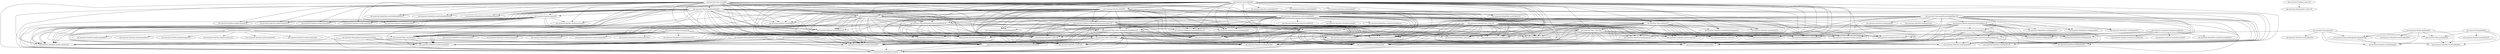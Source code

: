 digraph cmd_method {
	"net.mooctest.Date.getYear()Lnet/mooctest/Year;" -> "net.mooctest.DateTest.testIncrement3()V";
	"net.mooctest.Date.getYear()Lnet/mooctest/Year;" -> "net.mooctest.DateTest.testIncrement1()V";
	"net.mooctest.Date.getYear()Lnet/mooctest/Year;" -> "net.mooctest.Nextday.nextDay(Lnet/mooctest/Date;)Lnet/mooctest/Date;";
	"net.mooctest.Date.getYear()Lnet/mooctest/Year;" -> "net.mooctest.DateTest.testIncrement2()V";
	"net.mooctest.Date.getYear()Lnet/mooctest/Year;" -> "net.mooctest.NextdayTest.test()V";
	"net.mooctest.Nextday.nextDay(Lnet/mooctest/Date;)Lnet/mooctest/Date;" -> "net.mooctest.NextdayTest.test()V";
	"net.mooctest.Date.equals(Ljava/lang/Object;)Z" -> "net.mooctest.DateTest.testEquals2()V";
	"net.mooctest.Date.equals(Ljava/lang/Object;)Z" -> "net.mooctest.DateTest.testEquals4()V";
	"net.mooctest.Date.equals(Ljava/lang/Object;)Z" -> "net.mooctest.DateTest.testEquals3()V";
	"net.mooctest.Date.equals(Ljava/lang/Object;)Z" -> "net.mooctest.DateTest.testEquals5()V";
	"net.mooctest.Date.equals(Ljava/lang/Object;)Z" -> "net.mooctest.DateTest.testEquals6()V";
	"net.mooctest.Date.equals(Ljava/lang/Object;)Z" -> "net.mooctest.DateTest.testEquals1()V";
	"net.mooctest.Date.getDay()Lnet/mooctest/Day;" -> "net.mooctest.DateTest.testIncrement3()V";
	"net.mooctest.Date.getDay()Lnet/mooctest/Day;" -> "net.mooctest.DateTest.testIncrement1()V";
	"net.mooctest.Date.getDay()Lnet/mooctest/Day;" -> "net.mooctest.Nextday.nextDay(Lnet/mooctest/Date;)Lnet/mooctest/Date;";
	"net.mooctest.Date.getDay()Lnet/mooctest/Day;" -> "net.mooctest.DateTest.testIncrement2()V";
	"net.mooctest.Date.getDay()Lnet/mooctest/Day;" -> "net.mooctest.NextdayTest.test()V";
	"net.mooctest.Date.toString()Ljava/lang/String;" -> "net.mooctest.DateTest.testToString()V";
	"net.mooctest.CalendarUnit.<init>()V" -> "net.mooctest.Month.<init>(ILnet/mooctest/Year;)V";
	"net.mooctest.CalendarUnit.<init>()V" -> "net.mooctest.Year.<init>(I)V";
	"net.mooctest.CalendarUnit.<init>()V" -> "net.mooctest.Day.<init>(ILnet/mooctest/Month;)V";
	"net.mooctest.CalendarUnit.<init>()V" -> "net.mooctest.DateTest.testIncrement3()V";
	"net.mooctest.CalendarUnit.<init>()V" -> "net.mooctest.Nextday.nextDay(Lnet/mooctest/Date;)Lnet/mooctest/Date;";
	"net.mooctest.CalendarUnit.<init>()V" -> "net.mooctest.DateTest.testIncrement2()V";
	"net.mooctest.CalendarUnit.<init>()V" -> "net.mooctest.YearTest.<init>()V";
	"net.mooctest.CalendarUnit.<init>()V" -> "net.mooctest.DateTest.<init>()V";
	"net.mooctest.CalendarUnit.<init>()V" -> "net.mooctest.MonthTest.<init>()V";
	"net.mooctest.CalendarUnit.<init>()V" -> "net.mooctest.DateTest.testEquals4()V";
	"net.mooctest.CalendarUnit.<init>()V" -> "net.mooctest.DateTest.testEquals3()V";
	"net.mooctest.CalendarUnit.<init>()V" -> "net.mooctest.DateTest.testEquals5()V";
	"net.mooctest.CalendarUnit.<init>()V" -> "net.mooctest.DateTest.testEquals6()V";
	"net.mooctest.CalendarUnit.<init>()V" -> "net.mooctest.DayTest.<init>()V";
	"net.mooctest.CalendarUnit.<init>()V" -> "net.mooctest.DayTest.testSetDay1()V";
	"net.mooctest.CalendarUnit.<init>()V" -> "net.mooctest.CalendarUnitTest.test0()V";
	"net.mooctest.CalendarUnit.<init>()V" -> "net.mooctest.DayTest.testEquals4()V";
	"net.mooctest.CalendarUnit.<init>()V" -> "net.mooctest.YearTest.testEquals1()V";
	"net.mooctest.CalendarUnit.<init>()V" -> "net.mooctest.YearTest.testEquals2()V";
	"net.mooctest.CalendarUnit.<init>()V" -> "net.mooctest.DayTest.testEquals5()V";
	"net.mooctest.CalendarUnit.<init>()V" -> "net.mooctest.DayTest.testEquals3()V";
	"net.mooctest.CalendarUnit.<init>()V" -> "net.mooctest.MonthTest.testEquals3()V";
	"net.mooctest.CalendarUnit.<init>()V" -> "net.mooctest.DayTest.testSetDay2()V";
	"net.mooctest.CalendarUnit.<init>()V" -> "net.mooctest.MonthTest.testEquals4()V";
	"net.mooctest.CalendarUnit.<init>()V" -> "net.mooctest.Date.<init>(III)V";
	"net.mooctest.CalendarUnit.<init>()V" -> "net.mooctest.MonthTest.testEquals1()V";
	"net.mooctest.CalendarUnit.<init>()V" -> "net.mooctest.NextdayTest.test()V";
	"net.mooctest.CalendarUnit.<init>()V" -> "net.mooctest.CalendarUnitTest.test1()V";
	"net.mooctest.CalendarUnit.<init>()V" -> "net.mooctest.CalendarUnitTest.test2()V";
	"net.mooctest.Month.<init>(ILnet/mooctest/Year;)V" -> "net.mooctest.MonthTest.<init>()V";
	"net.mooctest.Month.<init>(ILnet/mooctest/Year;)V" -> "net.mooctest.DayTest.<init>()V";
	"net.mooctest.Month.<init>(ILnet/mooctest/Year;)V" -> "net.mooctest.DayTest.testSetDay1()V";
	"net.mooctest.Month.<init>(ILnet/mooctest/Year;)V" -> "net.mooctest.DayTest.testEquals4()V";
	"net.mooctest.Month.<init>(ILnet/mooctest/Year;)V" -> "net.mooctest.MonthTest.testEquals3()V";
	"net.mooctest.Month.<init>(ILnet/mooctest/Year;)V" -> "net.mooctest.DayTest.testSetDay2()V";
	"net.mooctest.Month.<init>(ILnet/mooctest/Year;)V" -> "net.mooctest.MonthTest.testEquals4()V";
	"net.mooctest.Month.<init>(ILnet/mooctest/Year;)V" -> "net.mooctest.Date.<init>(III)V";
	"net.mooctest.Month.<init>(ILnet/mooctest/Year;)V" -> "net.mooctest.MonthTest.testEquals1()V";
	"net.mooctest.Month.<init>(ILnet/mooctest/Year;)V" -> "net.mooctest.DateTest.testIncrement3()V";
	"net.mooctest.Month.<init>(ILnet/mooctest/Year;)V" -> "net.mooctest.Nextday.nextDay(Lnet/mooctest/Date;)Lnet/mooctest/Date;";
	"net.mooctest.Month.<init>(ILnet/mooctest/Year;)V" -> "net.mooctest.DateTest.testIncrement2()V";
	"net.mooctest.Month.<init>(ILnet/mooctest/Year;)V" -> "net.mooctest.DateTest.<init>()V";
	"net.mooctest.Month.<init>(ILnet/mooctest/Year;)V" -> "net.mooctest.DateTest.testEquals4()V";
	"net.mooctest.Month.<init>(ILnet/mooctest/Year;)V" -> "net.mooctest.DateTest.testEquals3()V";
	"net.mooctest.Month.<init>(ILnet/mooctest/Year;)V" -> "net.mooctest.DateTest.testEquals5()V";
	"net.mooctest.Month.<init>(ILnet/mooctest/Year;)V" -> "net.mooctest.DateTest.testEquals6()V";
	"net.mooctest.Month.<init>(ILnet/mooctest/Year;)V" -> "net.mooctest.NextdayTest.test()V";
	"net.mooctest.Year.<init>(I)V" -> "net.mooctest.YearTest.<init>()V";
	"net.mooctest.Year.<init>(I)V" -> "net.mooctest.MonthTest.<init>()V";
	"net.mooctest.Year.<init>(I)V" -> "net.mooctest.DayTest.<init>()V";
	"net.mooctest.Year.<init>(I)V" -> "net.mooctest.YearTest.testEquals1()V";
	"net.mooctest.Year.<init>(I)V" -> "net.mooctest.CalendarUnitTest.test1()V";
	"net.mooctest.Year.<init>(I)V" -> "net.mooctest.CalendarUnitTest.test2()V";
	"net.mooctest.Year.<init>(I)V" -> "net.mooctest.Date.<init>(III)V";
	"net.mooctest.Year.<init>(I)V" -> "net.mooctest.YearTest.testEquals2()V";
	"net.mooctest.Year.<init>(I)V" -> "net.mooctest.CalendarUnitTest.test0()V";
	"net.mooctest.Year.<init>(I)V" -> "net.mooctest.DateTest.testIncrement3()V";
	"net.mooctest.Year.<init>(I)V" -> "net.mooctest.Nextday.nextDay(Lnet/mooctest/Date;)Lnet/mooctest/Date;";
	"net.mooctest.Year.<init>(I)V" -> "net.mooctest.DateTest.testIncrement2()V";
	"net.mooctest.Year.<init>(I)V" -> "net.mooctest.DateTest.<init>()V";
	"net.mooctest.Year.<init>(I)V" -> "net.mooctest.DateTest.testEquals4()V";
	"net.mooctest.Year.<init>(I)V" -> "net.mooctest.DateTest.testEquals3()V";
	"net.mooctest.Year.<init>(I)V" -> "net.mooctest.DateTest.testEquals5()V";
	"net.mooctest.Year.<init>(I)V" -> "net.mooctest.DateTest.testEquals6()V";
	"net.mooctest.Year.<init>(I)V" -> "net.mooctest.NextdayTest.test()V";
	"net.mooctest.Day.<init>(ILnet/mooctest/Month;)V" -> "net.mooctest.DayTest.<init>()V";
	"net.mooctest.Day.<init>(ILnet/mooctest/Month;)V" -> "net.mooctest.DayTest.testEquals4()V";
	"net.mooctest.Day.<init>(ILnet/mooctest/Month;)V" -> "net.mooctest.DayTest.testEquals5()V";
	"net.mooctest.Day.<init>(ILnet/mooctest/Month;)V" -> "net.mooctest.DayTest.testEquals3()V";
	"net.mooctest.Day.<init>(ILnet/mooctest/Month;)V" -> "net.mooctest.Date.<init>(III)V";
	"net.mooctest.Day.<init>(ILnet/mooctest/Month;)V" -> "net.mooctest.DateTest.testIncrement3()V";
	"net.mooctest.Day.<init>(ILnet/mooctest/Month;)V" -> "net.mooctest.Nextday.nextDay(Lnet/mooctest/Date;)Lnet/mooctest/Date;";
	"net.mooctest.Day.<init>(ILnet/mooctest/Month;)V" -> "net.mooctest.DateTest.testIncrement2()V";
	"net.mooctest.Day.<init>(ILnet/mooctest/Month;)V" -> "net.mooctest.DateTest.<init>()V";
	"net.mooctest.Day.<init>(ILnet/mooctest/Month;)V" -> "net.mooctest.DateTest.testEquals4()V";
	"net.mooctest.Day.<init>(ILnet/mooctest/Month;)V" -> "net.mooctest.DateTest.testEquals3()V";
	"net.mooctest.Day.<init>(ILnet/mooctest/Month;)V" -> "net.mooctest.DateTest.testEquals5()V";
	"net.mooctest.Day.<init>(ILnet/mooctest/Month;)V" -> "net.mooctest.DateTest.testEquals6()V";
	"net.mooctest.Day.<init>(ILnet/mooctest/Month;)V" -> "net.mooctest.NextdayTest.test()V";
	"net.mooctest.Year.getYear()I" -> "net.mooctest.Date.toString()Ljava/lang/String;";
	"net.mooctest.Year.getYear()I" -> "net.mooctest.Date.printDate()V";
	"net.mooctest.Year.getYear()I" -> "net.mooctest.YearTest.testGetYear()V";
	"net.mooctest.Year.getYear()I" -> "net.mooctest.CalendarUnitTest.test0()V";
	"net.mooctest.Year.getYear()I" -> "net.mooctest.DateTest.testToString()V";
	"net.mooctest.Year.getYear()I" -> "net.mooctest.DateTest.testPrintDate()V";
	"net.mooctest.Date.printDate()V" -> "net.mooctest.DateTest.testPrintDate()V";
	"net.mooctest.Month.isValid()Z" -> "net.mooctest.Day.isValid()Z";
	"net.mooctest.Month.isValid()Z" -> "net.mooctest.Month.setMonth(ILnet/mooctest/Year;)V";
	"net.mooctest.Month.isValid()Z" -> "net.mooctest.MonthTest.testIsValid1()V";
	"net.mooctest.Month.isValid()Z" -> "net.mooctest.DateTest.testIncrement3()V";
	"net.mooctest.Month.isValid()Z" -> "net.mooctest.DateTest.testIncrement1()V";
	"net.mooctest.Month.isValid()Z" -> "net.mooctest.Nextday.nextDay(Lnet/mooctest/Date;)Lnet/mooctest/Date;";
	"net.mooctest.Month.isValid()Z" -> "net.mooctest.DateTest.testIncrement2()V";
	"net.mooctest.Month.isValid()Z" -> "net.mooctest.DateTest.<init>()V";
	"net.mooctest.Month.isValid()Z" -> "net.mooctest.MonthTest.<init>()V";
	"net.mooctest.Month.isValid()Z" -> "net.mooctest.DateTest.testEquals4()V";
	"net.mooctest.Month.isValid()Z" -> "net.mooctest.DateTest.testEquals3()V";
	"net.mooctest.Month.isValid()Z" -> "net.mooctest.DateTest.testEquals5()V";
	"net.mooctest.Month.isValid()Z" -> "net.mooctest.DateTest.testEquals6()V";
	"net.mooctest.Month.isValid()Z" -> "net.mooctest.DayTest.<init>()V";
	"net.mooctest.Month.isValid()Z" -> "net.mooctest.DayTest.testSetDay1()V";
	"net.mooctest.Month.isValid()Z" -> "net.mooctest.Month.<init>(ILnet/mooctest/Year;)V";
	"net.mooctest.Month.isValid()Z" -> "net.mooctest.Day.<init>(ILnet/mooctest/Month;)V";
	"net.mooctest.Month.isValid()Z" -> "net.mooctest.DayTest.testSetDay3()V";
	"net.mooctest.Month.isValid()Z" -> "net.mooctest.DayTest.testEquals4()V";
	"net.mooctest.Month.isValid()Z" -> "net.mooctest.DayTest.testEquals5()V";
	"net.mooctest.Month.isValid()Z" -> "net.mooctest.DayTest.testEquals3()V";
	"net.mooctest.Month.isValid()Z" -> "net.mooctest.MonthTest.testEquals3()V";
	"net.mooctest.Month.isValid()Z" -> "net.mooctest.DayTest.testSetDay2()V";
	"net.mooctest.Month.isValid()Z" -> "net.mooctest.MonthTest.testEquals4()V";
	"net.mooctest.Month.isValid()Z" -> "net.mooctest.Date.<init>(III)V";
	"net.mooctest.Month.isValid()Z" -> "net.mooctest.MonthTest.testEquals1()V";
	"net.mooctest.Month.isValid()Z" -> "net.mooctest.DayTest.testIsValid()V";
	"net.mooctest.Month.isValid()Z" -> "net.mooctest.Day.setDay(ILnet/mooctest/Month;)V";
	"net.mooctest.Month.isValid()Z" -> "net.mooctest.Date.increment()V";
	"net.mooctest.Month.isValid()Z" -> "net.mooctest.NextdayTest.test()V";
	"net.mooctest.Month.isValid()Z" -> "net.mooctest.MonthTest.testSetMonth3()V";
	"net.mooctest.Month.isValid()Z" -> "net.mooctest.MonthTest.testSetMonth1()V";
	"net.mooctest.Month.isValid()Z" -> "net.mooctest.MonthTest.testSetMonth2()V";
	"net.mooctest.Day.isValid()Z" -> "net.mooctest.DayTest.testIsValid()V";
	"net.mooctest.Day.isValid()Z" -> "net.mooctest.Day.setDay(ILnet/mooctest/Month;)V";
	"net.mooctest.Day.isValid()Z" -> "net.mooctest.DateTest.testIncrement3()V";
	"net.mooctest.Day.isValid()Z" -> "net.mooctest.DateTest.testIncrement1()V";
	"net.mooctest.Day.isValid()Z" -> "net.mooctest.Nextday.nextDay(Lnet/mooctest/Date;)Lnet/mooctest/Date;";
	"net.mooctest.Day.isValid()Z" -> "net.mooctest.DateTest.testIncrement2()V";
	"net.mooctest.Day.isValid()Z" -> "net.mooctest.DateTest.<init>()V";
	"net.mooctest.Day.isValid()Z" -> "net.mooctest.DateTest.testEquals4()V";
	"net.mooctest.Day.isValid()Z" -> "net.mooctest.DateTest.testEquals3()V";
	"net.mooctest.Day.isValid()Z" -> "net.mooctest.DateTest.testEquals5()V";
	"net.mooctest.Day.isValid()Z" -> "net.mooctest.DateTest.testEquals6()V";
	"net.mooctest.Day.isValid()Z" -> "net.mooctest.DayTest.<init>()V";
	"net.mooctest.Day.isValid()Z" -> "net.mooctest.DayTest.testSetDay1()V";
	"net.mooctest.Day.isValid()Z" -> "net.mooctest.Day.<init>(ILnet/mooctest/Month;)V";
	"net.mooctest.Day.isValid()Z" -> "net.mooctest.DayTest.testSetDay3()V";
	"net.mooctest.Day.isValid()Z" -> "net.mooctest.DayTest.testEquals4()V";
	"net.mooctest.Day.isValid()Z" -> "net.mooctest.DayTest.testEquals5()V";
	"net.mooctest.Day.isValid()Z" -> "net.mooctest.DayTest.testEquals3()V";
	"net.mooctest.Day.isValid()Z" -> "net.mooctest.DayTest.testSetDay2()V";
	"net.mooctest.Day.isValid()Z" -> "net.mooctest.Date.<init>(III)V";
	"net.mooctest.Day.isValid()Z" -> "net.mooctest.Date.increment()V";
	"net.mooctest.Day.isValid()Z" -> "net.mooctest.NextdayTest.test()V";
	"net.mooctest.Month.setMonth(ILnet/mooctest/Year;)V" -> "net.mooctest.Month.<init>(ILnet/mooctest/Year;)V";
	"net.mooctest.Month.setMonth(ILnet/mooctest/Year;)V" -> "net.mooctest.Date.increment()V";
	"net.mooctest.Month.setMonth(ILnet/mooctest/Year;)V" -> "net.mooctest.MonthTest.testSetMonth3()V";
	"net.mooctest.Month.setMonth(ILnet/mooctest/Year;)V" -> "net.mooctest.MonthTest.testSetMonth1()V";
	"net.mooctest.Month.setMonth(ILnet/mooctest/Year;)V" -> "net.mooctest.MonthTest.testSetMonth2()V";
	"net.mooctest.Month.setMonth(ILnet/mooctest/Year;)V" -> "net.mooctest.DateTest.testIncrement3()V";
	"net.mooctest.Month.setMonth(ILnet/mooctest/Year;)V" -> "net.mooctest.DateTest.testIncrement1()V";
	"net.mooctest.Month.setMonth(ILnet/mooctest/Year;)V" -> "net.mooctest.Nextday.nextDay(Lnet/mooctest/Date;)Lnet/mooctest/Date;";
	"net.mooctest.Month.setMonth(ILnet/mooctest/Year;)V" -> "net.mooctest.DateTest.testIncrement2()V";
	"net.mooctest.Month.setMonth(ILnet/mooctest/Year;)V" -> "net.mooctest.DateTest.<init>()V";
	"net.mooctest.Month.setMonth(ILnet/mooctest/Year;)V" -> "net.mooctest.MonthTest.<init>()V";
	"net.mooctest.Month.setMonth(ILnet/mooctest/Year;)V" -> "net.mooctest.DateTest.testEquals4()V";
	"net.mooctest.Month.setMonth(ILnet/mooctest/Year;)V" -> "net.mooctest.DateTest.testEquals3()V";
	"net.mooctest.Month.setMonth(ILnet/mooctest/Year;)V" -> "net.mooctest.DateTest.testEquals5()V";
	"net.mooctest.Month.setMonth(ILnet/mooctest/Year;)V" -> "net.mooctest.DateTest.testEquals6()V";
	"net.mooctest.Month.setMonth(ILnet/mooctest/Year;)V" -> "net.mooctest.DayTest.<init>()V";
	"net.mooctest.Month.setMonth(ILnet/mooctest/Year;)V" -> "net.mooctest.DayTest.testSetDay1()V";
	"net.mooctest.Month.setMonth(ILnet/mooctest/Year;)V" -> "net.mooctest.DayTest.testEquals4()V";
	"net.mooctest.Month.setMonth(ILnet/mooctest/Year;)V" -> "net.mooctest.MonthTest.testEquals3()V";
	"net.mooctest.Month.setMonth(ILnet/mooctest/Year;)V" -> "net.mooctest.DayTest.testSetDay2()V";
	"net.mooctest.Month.setMonth(ILnet/mooctest/Year;)V" -> "net.mooctest.MonthTest.testEquals4()V";
	"net.mooctest.Month.setMonth(ILnet/mooctest/Year;)V" -> "net.mooctest.Date.<init>(III)V";
	"net.mooctest.Month.setMonth(ILnet/mooctest/Year;)V" -> "net.mooctest.MonthTest.testEquals1()V";
	"net.mooctest.Month.setMonth(ILnet/mooctest/Year;)V" -> "net.mooctest.NextdayTest.test()V";
	"net.mooctest.Nextday.<init>()V" -> "net.mooctest.NextdayTest.<init>()V";
	"net.mooctest.Year.equals(Ljava/lang/Object;)Z" -> "net.mooctest.YearTest.testEquals4()V";
	"net.mooctest.Year.equals(Ljava/lang/Object;)Z" -> "net.mooctest.Date.equals(Ljava/lang/Object;)Z";
	"net.mooctest.Year.equals(Ljava/lang/Object;)Z" -> "net.mooctest.YearTest.testEquals1()V";
	"net.mooctest.Year.equals(Ljava/lang/Object;)Z" -> "net.mooctest.YearTest.testEquals3()V";
	"net.mooctest.Year.equals(Ljava/lang/Object;)Z" -> "net.mooctest.Month.equals(Ljava/lang/Object;)Z";
	"net.mooctest.Year.equals(Ljava/lang/Object;)Z" -> "net.mooctest.YearTest.testEquals2()V";
	"net.mooctest.Year.equals(Ljava/lang/Object;)Z" -> "net.mooctest.DateTest.testEquals2()V";
	"net.mooctest.Year.equals(Ljava/lang/Object;)Z" -> "net.mooctest.DateTest.testEquals4()V";
	"net.mooctest.Year.equals(Ljava/lang/Object;)Z" -> "net.mooctest.DateTest.testEquals3()V";
	"net.mooctest.Year.equals(Ljava/lang/Object;)Z" -> "net.mooctest.DateTest.testEquals5()V";
	"net.mooctest.Year.equals(Ljava/lang/Object;)Z" -> "net.mooctest.DateTest.testEquals6()V";
	"net.mooctest.Year.equals(Ljava/lang/Object;)Z" -> "net.mooctest.DateTest.testEquals1()V";
	"net.mooctest.Year.equals(Ljava/lang/Object;)Z" -> "net.mooctest.DayTest.testEquals2()V";
	"net.mooctest.Year.equals(Ljava/lang/Object;)Z" -> "net.mooctest.DayTest.testEquals4()V";
	"net.mooctest.Year.equals(Ljava/lang/Object;)Z" -> "net.mooctest.Day.equals(Ljava/lang/Object;)Z";
	"net.mooctest.Year.equals(Ljava/lang/Object;)Z" -> "net.mooctest.DayTest.testEquals1()V";
	"net.mooctest.Year.equals(Ljava/lang/Object;)Z" -> "net.mooctest.DayTest.testEquals5()V";
	"net.mooctest.Year.equals(Ljava/lang/Object;)Z" -> "net.mooctest.DayTest.testEquals3()V";
	"net.mooctest.Year.equals(Ljava/lang/Object;)Z" -> "net.mooctest.MonthTest.testEquals3()V";
	"net.mooctest.Year.equals(Ljava/lang/Object;)Z" -> "net.mooctest.MonthTest.testEquals4()V";
	"net.mooctest.Year.equals(Ljava/lang/Object;)Z" -> "net.mooctest.MonthTest.testEquals1()V";
	"net.mooctest.Year.equals(Ljava/lang/Object;)Z" -> "net.mooctest.MonthTest.testEquals2()V";
	"net.mooctest.Year.equals(Ljava/lang/Object;)Z" -> "net.mooctest.MonthTest.testEquals6()V";
	"net.mooctest.Year.equals(Ljava/lang/Object;)Z" -> "net.mooctest.MonthTest.testEquals5()V";
	"net.mooctest.Month.equals(Ljava/lang/Object;)Z" -> "net.mooctest.Date.equals(Ljava/lang/Object;)Z";
	"net.mooctest.Month.equals(Ljava/lang/Object;)Z" -> "net.mooctest.Day.equals(Ljava/lang/Object;)Z";
	"net.mooctest.Month.equals(Ljava/lang/Object;)Z" -> "net.mooctest.MonthTest.testEquals3()V";
	"net.mooctest.Month.equals(Ljava/lang/Object;)Z" -> "net.mooctest.MonthTest.testEquals4()V";
	"net.mooctest.Month.equals(Ljava/lang/Object;)Z" -> "net.mooctest.MonthTest.testEquals2()V";
	"net.mooctest.Month.equals(Ljava/lang/Object;)Z" -> "net.mooctest.MonthTest.testEquals1()V";
	"net.mooctest.Month.equals(Ljava/lang/Object;)Z" -> "net.mooctest.MonthTest.testEquals6()V";
	"net.mooctest.Month.equals(Ljava/lang/Object;)Z" -> "net.mooctest.MonthTest.testEquals5()V";
	"net.mooctest.Month.equals(Ljava/lang/Object;)Z" -> "net.mooctest.DateTest.testEquals2()V";
	"net.mooctest.Month.equals(Ljava/lang/Object;)Z" -> "net.mooctest.DateTest.testEquals4()V";
	"net.mooctest.Month.equals(Ljava/lang/Object;)Z" -> "net.mooctest.DateTest.testEquals3()V";
	"net.mooctest.Month.equals(Ljava/lang/Object;)Z" -> "net.mooctest.DateTest.testEquals5()V";
	"net.mooctest.Month.equals(Ljava/lang/Object;)Z" -> "net.mooctest.DateTest.testEquals6()V";
	"net.mooctest.Month.equals(Ljava/lang/Object;)Z" -> "net.mooctest.DateTest.testEquals1()V";
	"net.mooctest.Month.equals(Ljava/lang/Object;)Z" -> "net.mooctest.DayTest.testEquals2()V";
	"net.mooctest.Month.equals(Ljava/lang/Object;)Z" -> "net.mooctest.DayTest.testEquals4()V";
	"net.mooctest.Month.equals(Ljava/lang/Object;)Z" -> "net.mooctest.DayTest.testEquals1()V";
	"net.mooctest.Month.equals(Ljava/lang/Object;)Z" -> "net.mooctest.DayTest.testEquals5()V";
	"net.mooctest.Month.equals(Ljava/lang/Object;)Z" -> "net.mooctest.DayTest.testEquals3()V";
	"net.mooctest.Day.equals(Ljava/lang/Object;)Z" -> "net.mooctest.Date.equals(Ljava/lang/Object;)Z";
	"net.mooctest.Day.equals(Ljava/lang/Object;)Z" -> "net.mooctest.DayTest.testEquals2()V";
	"net.mooctest.Day.equals(Ljava/lang/Object;)Z" -> "net.mooctest.DayTest.testEquals4()V";
	"net.mooctest.Day.equals(Ljava/lang/Object;)Z" -> "net.mooctest.DayTest.testEquals1()V";
	"net.mooctest.Day.equals(Ljava/lang/Object;)Z" -> "net.mooctest.DayTest.testEquals5()V";
	"net.mooctest.Day.equals(Ljava/lang/Object;)Z" -> "net.mooctest.DayTest.testEquals3()V";
	"net.mooctest.Day.equals(Ljava/lang/Object;)Z" -> "net.mooctest.DateTest.testEquals2()V";
	"net.mooctest.Day.equals(Ljava/lang/Object;)Z" -> "net.mooctest.DateTest.testEquals4()V";
	"net.mooctest.Day.equals(Ljava/lang/Object;)Z" -> "net.mooctest.DateTest.testEquals3()V";
	"net.mooctest.Day.equals(Ljava/lang/Object;)Z" -> "net.mooctest.DateTest.testEquals5()V";
	"net.mooctest.Day.equals(Ljava/lang/Object;)Z" -> "net.mooctest.DateTest.testEquals6()V";
	"net.mooctest.Day.equals(Ljava/lang/Object;)Z" -> "net.mooctest.DateTest.testEquals1()V";
	"net.mooctest.Date.<init>(III)V" -> "net.mooctest.DateTest.<init>()V";
	"net.mooctest.Date.<init>(III)V" -> "net.mooctest.DateTest.testIncrement3()V";
	"net.mooctest.Date.<init>(III)V" -> "net.mooctest.DateTest.testEquals4()V";
	"net.mooctest.Date.<init>(III)V" -> "net.mooctest.DateTest.testEquals3()V";
	"net.mooctest.Date.<init>(III)V" -> "net.mooctest.NextdayTest.test()V";
	"net.mooctest.Date.<init>(III)V" -> "net.mooctest.Nextday.nextDay(Lnet/mooctest/Date;)Lnet/mooctest/Date;";
	"net.mooctest.Date.<init>(III)V" -> "net.mooctest.DateTest.testEquals5()V";
	"net.mooctest.Date.<init>(III)V" -> "net.mooctest.DateTest.testEquals6()V";
	"net.mooctest.Date.<init>(III)V" -> "net.mooctest.DateTest.testIncrement2()V";
	"net.mooctest.Day.setDay(ILnet/mooctest/Month;)V" -> "net.mooctest.DayTest.testSetDay1()V";
	"net.mooctest.Day.setDay(ILnet/mooctest/Month;)V" -> "net.mooctest.DayTest.testSetDay3()V";
	"net.mooctest.Day.setDay(ILnet/mooctest/Month;)V" -> "net.mooctest.DayTest.testSetDay2()V";
	"net.mooctest.Day.setDay(ILnet/mooctest/Month;)V" -> "net.mooctest.Date.increment()V";
	"net.mooctest.Day.setDay(ILnet/mooctest/Month;)V" -> "net.mooctest.Day.<init>(ILnet/mooctest/Month;)V";
	"net.mooctest.Day.setDay(ILnet/mooctest/Month;)V" -> "net.mooctest.DateTest.testIncrement3()V";
	"net.mooctest.Day.setDay(ILnet/mooctest/Month;)V" -> "net.mooctest.DateTest.testIncrement1()V";
	"net.mooctest.Day.setDay(ILnet/mooctest/Month;)V" -> "net.mooctest.Nextday.nextDay(Lnet/mooctest/Date;)Lnet/mooctest/Date;";
	"net.mooctest.Day.setDay(ILnet/mooctest/Month;)V" -> "net.mooctest.DateTest.testIncrement2()V";
	"net.mooctest.Day.setDay(ILnet/mooctest/Month;)V" -> "net.mooctest.DateTest.<init>()V";
	"net.mooctest.Day.setDay(ILnet/mooctest/Month;)V" -> "net.mooctest.DateTest.testEquals4()V";
	"net.mooctest.Day.setDay(ILnet/mooctest/Month;)V" -> "net.mooctest.DateTest.testEquals3()V";
	"net.mooctest.Day.setDay(ILnet/mooctest/Month;)V" -> "net.mooctest.DateTest.testEquals5()V";
	"net.mooctest.Day.setDay(ILnet/mooctest/Month;)V" -> "net.mooctest.DateTest.testEquals6()V";
	"net.mooctest.Day.setDay(ILnet/mooctest/Month;)V" -> "net.mooctest.DayTest.<init>()V";
	"net.mooctest.Day.setDay(ILnet/mooctest/Month;)V" -> "net.mooctest.DayTest.testEquals4()V";
	"net.mooctest.Day.setDay(ILnet/mooctest/Month;)V" -> "net.mooctest.DayTest.testEquals5()V";
	"net.mooctest.Day.setDay(ILnet/mooctest/Month;)V" -> "net.mooctest.DayTest.testEquals3()V";
	"net.mooctest.Day.setDay(ILnet/mooctest/Month;)V" -> "net.mooctest.Date.<init>(III)V";
	"net.mooctest.Day.setDay(ILnet/mooctest/Month;)V" -> "net.mooctest.NextdayTest.test()V";
	"net.mooctest.Month.getMonthSize()I" -> "net.mooctest.MonthTest.testGetMonthSize1()V";
	"net.mooctest.Month.getMonthSize()I" -> "net.mooctest.MonthTest.testGetMonthSize3()V";
	"net.mooctest.Month.getMonthSize()I" -> "net.mooctest.Day.isValid()Z";
	"net.mooctest.Month.getMonthSize()I" -> "net.mooctest.Day.increment()Z";
	"net.mooctest.Month.getMonthSize()I" -> "net.mooctest.MonthTest.testGetMonthSize2()V";
	"net.mooctest.Month.getMonthSize()I" -> "net.mooctest.DateTest.testIncrement3()V";
	"net.mooctest.Month.getMonthSize()I" -> "net.mooctest.DateTest.testIncrement1()V";
	"net.mooctest.Month.getMonthSize()I" -> "net.mooctest.Nextday.nextDay(Lnet/mooctest/Date;)Lnet/mooctest/Date;";
	"net.mooctest.Month.getMonthSize()I" -> "net.mooctest.DateTest.testIncrement2()V";
	"net.mooctest.Month.getMonthSize()I" -> "net.mooctest.DateTest.<init>()V";
	"net.mooctest.Month.getMonthSize()I" -> "net.mooctest.DateTest.testEquals4()V";
	"net.mooctest.Month.getMonthSize()I" -> "net.mooctest.DateTest.testEquals3()V";
	"net.mooctest.Month.getMonthSize()I" -> "net.mooctest.DateTest.testEquals5()V";
	"net.mooctest.Month.getMonthSize()I" -> "net.mooctest.DateTest.testEquals6()V";
	"net.mooctest.Month.getMonthSize()I" -> "net.mooctest.DayTest.<init>()V";
	"net.mooctest.Month.getMonthSize()I" -> "net.mooctest.DayTest.testSetDay1()V";
	"net.mooctest.Month.getMonthSize()I" -> "net.mooctest.Day.<init>(ILnet/mooctest/Month;)V";
	"net.mooctest.Month.getMonthSize()I" -> "net.mooctest.DayTest.testIncrement4()V";
	"net.mooctest.Month.getMonthSize()I" -> "net.mooctest.DayTest.testSetDay3()V";
	"net.mooctest.Month.getMonthSize()I" -> "net.mooctest.DayTest.testEquals4()V";
	"net.mooctest.Month.getMonthSize()I" -> "net.mooctest.DayTest.testEquals5()V";
	"net.mooctest.Month.getMonthSize()I" -> "net.mooctest.DayTest.testEquals3()V";
	"net.mooctest.Month.getMonthSize()I" -> "net.mooctest.DayTest.testSetDay2()V";
	"net.mooctest.Month.getMonthSize()I" -> "net.mooctest.Date.<init>(III)V";
	"net.mooctest.Month.getMonthSize()I" -> "net.mooctest.DayTest.testIsValid()V";
	"net.mooctest.Month.getMonthSize()I" -> "net.mooctest.Day.setDay(ILnet/mooctest/Month;)V";
	"net.mooctest.Month.getMonthSize()I" -> "net.mooctest.DayTest.testIncrement1()V";
	"net.mooctest.Month.getMonthSize()I" -> "net.mooctest.DayTest.testIncrement5()V";
	"net.mooctest.Month.getMonthSize()I" -> "net.mooctest.Date.increment()V";
	"net.mooctest.Month.getMonthSize()I" -> "net.mooctest.DayTest.testIncrement2()V";
	"net.mooctest.Month.getMonthSize()I" -> "net.mooctest.DayTest.testIncrement6()V";
	"net.mooctest.Month.getMonthSize()I" -> "net.mooctest.DayTest.testIncrement3()V";
	"net.mooctest.Month.getMonthSize()I" -> "net.mooctest.NextdayTest.test()V";
	"net.mooctest.Day.increment()Z" -> "net.mooctest.DayTest.testIncrement4()V";
	"net.mooctest.Day.increment()Z" -> "net.mooctest.DayTest.testIncrement1()V";
	"net.mooctest.Day.increment()Z" -> "net.mooctest.DayTest.testIncrement5()V";
	"net.mooctest.Day.increment()Z" -> "net.mooctest.Date.increment()V";
	"net.mooctest.Day.increment()Z" -> "net.mooctest.DayTest.testIncrement2()V";
	"net.mooctest.Day.increment()Z" -> "net.mooctest.DayTest.testIncrement6()V";
	"net.mooctest.Day.increment()Z" -> "net.mooctest.DayTest.testIncrement3()V";
	"net.mooctest.Day.increment()Z" -> "net.mooctest.DateTest.testIncrement3()V";
	"net.mooctest.Day.increment()Z" -> "net.mooctest.DateTest.testIncrement1()V";
	"net.mooctest.Day.increment()Z" -> "net.mooctest.Nextday.nextDay(Lnet/mooctest/Date;)Lnet/mooctest/Date;";
	"net.mooctest.Day.increment()Z" -> "net.mooctest.DateTest.testIncrement2()V";
	"net.mooctest.Day.increment()Z" -> "net.mooctest.NextdayTest.test()V";
	"net.mooctest.Date.increment()V" -> "net.mooctest.DateTest.testIncrement3()V";
	"net.mooctest.Date.increment()V" -> "net.mooctest.DateTest.testIncrement1()V";
	"net.mooctest.Date.increment()V" -> "net.mooctest.Nextday.nextDay(Lnet/mooctest/Date;)Lnet/mooctest/Date;";
	"net.mooctest.Date.increment()V" -> "net.mooctest.DateTest.testIncrement2()V";
	"net.mooctest.Date.increment()V" -> "net.mooctest.NextdayTest.test()V";
	"net.mooctest.CalendarUnit.setCurrentPos(I)V" -> "net.mooctest.DayTest.testSetCurrentPos()V";
	"net.mooctest.CalendarUnit.setCurrentPos(I)V" -> "net.mooctest.YearTest.testSetCurrent()V";
	"net.mooctest.CalendarUnit.setCurrentPos(I)V" -> "net.mooctest.Month.setMonth(ILnet/mooctest/Year;)V";
	"net.mooctest.CalendarUnit.setCurrentPos(I)V" -> "net.mooctest.Year.setYear(I)V";
	"net.mooctest.CalendarUnit.setCurrentPos(I)V" -> "net.mooctest.MonthTest.testSetCurrentPos()V";
	"net.mooctest.CalendarUnit.setCurrentPos(I)V" -> "net.mooctest.Day.setDay(ILnet/mooctest/Month;)V";
	"net.mooctest.CalendarUnit.setCurrentPos(I)V" -> "net.mooctest.CalendarUnitTest.test0()V";
	"net.mooctest.CalendarUnit.setCurrentPos(I)V" -> "net.mooctest.DateTest.testIncrement3()V";
	"net.mooctest.CalendarUnit.setCurrentPos(I)V" -> "net.mooctest.DateTest.testIncrement1()V";
	"net.mooctest.CalendarUnit.setCurrentPos(I)V" -> "net.mooctest.Nextday.nextDay(Lnet/mooctest/Date;)Lnet/mooctest/Date;";
	"net.mooctest.CalendarUnit.setCurrentPos(I)V" -> "net.mooctest.DateTest.testIncrement2()V";
	"net.mooctest.CalendarUnit.setCurrentPos(I)V" -> "net.mooctest.YearTest.<init>()V";
	"net.mooctest.CalendarUnit.setCurrentPos(I)V" -> "net.mooctest.DateTest.<init>()V";
	"net.mooctest.CalendarUnit.setCurrentPos(I)V" -> "net.mooctest.MonthTest.<init>()V";
	"net.mooctest.CalendarUnit.setCurrentPos(I)V" -> "net.mooctest.DateTest.testEquals4()V";
	"net.mooctest.CalendarUnit.setCurrentPos(I)V" -> "net.mooctest.DateTest.testEquals3()V";
	"net.mooctest.CalendarUnit.setCurrentPos(I)V" -> "net.mooctest.DateTest.testEquals5()V";
	"net.mooctest.CalendarUnit.setCurrentPos(I)V" -> "net.mooctest.DateTest.testEquals6()V";
	"net.mooctest.CalendarUnit.setCurrentPos(I)V" -> "net.mooctest.DayTest.<init>()V";
	"net.mooctest.CalendarUnit.setCurrentPos(I)V" -> "net.mooctest.DayTest.testSetDay1()V";
	"net.mooctest.CalendarUnit.setCurrentPos(I)V" -> "net.mooctest.Month.<init>(ILnet/mooctest/Year;)V";
	"net.mooctest.CalendarUnit.setCurrentPos(I)V" -> "net.mooctest.Year.<init>(I)V";
	"net.mooctest.CalendarUnit.setCurrentPos(I)V" -> "net.mooctest.Day.<init>(ILnet/mooctest/Month;)V";
	"net.mooctest.CalendarUnit.setCurrentPos(I)V" -> "net.mooctest.DayTest.testSetDay3()V";
	"net.mooctest.CalendarUnit.setCurrentPos(I)V" -> "net.mooctest.DayTest.testEquals4()V";
	"net.mooctest.CalendarUnit.setCurrentPos(I)V" -> "net.mooctest.YearTest.testEquals1()V";
	"net.mooctest.CalendarUnit.setCurrentPos(I)V" -> "net.mooctest.YearTest.testEquals2()V";
	"net.mooctest.CalendarUnit.setCurrentPos(I)V" -> "net.mooctest.DayTest.testEquals5()V";
	"net.mooctest.CalendarUnit.setCurrentPos(I)V" -> "net.mooctest.DayTest.testEquals3()V";
	"net.mooctest.CalendarUnit.setCurrentPos(I)V" -> "net.mooctest.YearTest.testSetYearException()V";
	"net.mooctest.CalendarUnit.setCurrentPos(I)V" -> "net.mooctest.MonthTest.testEquals3()V";
	"net.mooctest.CalendarUnit.setCurrentPos(I)V" -> "net.mooctest.DayTest.testSetDay2()V";
	"net.mooctest.CalendarUnit.setCurrentPos(I)V" -> "net.mooctest.MonthTest.testEquals4()V";
	"net.mooctest.CalendarUnit.setCurrentPos(I)V" -> "net.mooctest.Date.<init>(III)V";
	"net.mooctest.CalendarUnit.setCurrentPos(I)V" -> "net.mooctest.MonthTest.testEquals1()V";
	"net.mooctest.CalendarUnit.setCurrentPos(I)V" -> "net.mooctest.Date.increment()V";
	"net.mooctest.CalendarUnit.setCurrentPos(I)V" -> "net.mooctest.YearTest.testSetYear()V";
	"net.mooctest.CalendarUnit.setCurrentPos(I)V" -> "net.mooctest.NextdayTest.test()V";
	"net.mooctest.CalendarUnit.setCurrentPos(I)V" -> "net.mooctest.MonthTest.testSetMonth3()V";
	"net.mooctest.CalendarUnit.setCurrentPos(I)V" -> "net.mooctest.MonthTest.testSetMonth1()V";
	"net.mooctest.CalendarUnit.setCurrentPos(I)V" -> "net.mooctest.MonthTest.testSetMonth2()V";
	"net.mooctest.CalendarUnit.setCurrentPos(I)V" -> "net.mooctest.CalendarUnitTest.test1()V";
	"net.mooctest.CalendarUnit.setCurrentPos(I)V" -> "net.mooctest.CalendarUnitTest.test2()V";
	"net.mooctest.Year.setYear(I)V" -> "net.mooctest.YearTest.testSetYearException()V";
	"net.mooctest.Year.setYear(I)V" -> "net.mooctest.YearTest.testSetYear()V";
	"net.mooctest.Year.setYear(I)V" -> "net.mooctest.Year.<init>(I)V";
	"net.mooctest.Year.setYear(I)V" -> "net.mooctest.DateTest.testIncrement3()V";
	"net.mooctest.Year.setYear(I)V" -> "net.mooctest.Nextday.nextDay(Lnet/mooctest/Date;)Lnet/mooctest/Date;";
	"net.mooctest.Year.setYear(I)V" -> "net.mooctest.DateTest.testIncrement2()V";
	"net.mooctest.Year.setYear(I)V" -> "net.mooctest.YearTest.<init>()V";
	"net.mooctest.Year.setYear(I)V" -> "net.mooctest.DateTest.<init>()V";
	"net.mooctest.Year.setYear(I)V" -> "net.mooctest.MonthTest.<init>()V";
	"net.mooctest.Year.setYear(I)V" -> "net.mooctest.DateTest.testEquals4()V";
	"net.mooctest.Year.setYear(I)V" -> "net.mooctest.DateTest.testEquals3()V";
	"net.mooctest.Year.setYear(I)V" -> "net.mooctest.DateTest.testEquals5()V";
	"net.mooctest.Year.setYear(I)V" -> "net.mooctest.DateTest.testEquals6()V";
	"net.mooctest.Year.setYear(I)V" -> "net.mooctest.DayTest.<init>()V";
	"net.mooctest.Year.setYear(I)V" -> "net.mooctest.CalendarUnitTest.test0()V";
	"net.mooctest.Year.setYear(I)V" -> "net.mooctest.YearTest.testEquals1()V";
	"net.mooctest.Year.setYear(I)V" -> "net.mooctest.YearTest.testEquals2()V";
	"net.mooctest.Year.setYear(I)V" -> "net.mooctest.Date.<init>(III)V";
	"net.mooctest.Year.setYear(I)V" -> "net.mooctest.NextdayTest.test()V";
	"net.mooctest.Year.setYear(I)V" -> "net.mooctest.CalendarUnitTest.test1()V";
	"net.mooctest.Year.setYear(I)V" -> "net.mooctest.CalendarUnitTest.test2()V";
	"net.mooctest.Month.getMonth()I" -> "net.mooctest.Date.toString()Ljava/lang/String;";
	"net.mooctest.Month.getMonth()I" -> "net.mooctest.MonthTest.testGetMonth()V";
	"net.mooctest.Month.getMonth()I" -> "net.mooctest.Date.printDate()V";
	"net.mooctest.Month.getMonth()I" -> "net.mooctest.DateTest.testToString()V";
	"net.mooctest.Month.getMonth()I" -> "net.mooctest.DateTest.testPrintDate()V";
	"net.mooctest.Year.isValid()Z" -> "net.mooctest.Month.isValid()Z";
	"net.mooctest.Year.isValid()Z" -> "net.mooctest.YearTest.testIsValid1()V";
	"net.mooctest.Year.isValid()Z" -> "net.mooctest.YearTest.testIsValid3()V";
	"net.mooctest.Year.isValid()Z" -> "net.mooctest.YearTest.testIsValid2()V";
	"net.mooctest.Year.isValid()Z" -> "net.mooctest.Year.setYear(I)V";
	"net.mooctest.Year.isValid()Z" -> "net.mooctest.DateTest.testIncrement3()V";
	"net.mooctest.Year.isValid()Z" -> "net.mooctest.DateTest.testIncrement1()V";
	"net.mooctest.Year.isValid()Z" -> "net.mooctest.Nextday.nextDay(Lnet/mooctest/Date;)Lnet/mooctest/Date;";
	"net.mooctest.Year.isValid()Z" -> "net.mooctest.DateTest.testIncrement2()V";
	"net.mooctest.Year.isValid()Z" -> "net.mooctest.YearTest.<init>()V";
	"net.mooctest.Year.isValid()Z" -> "net.mooctest.DateTest.<init>()V";
	"net.mooctest.Year.isValid()Z" -> "net.mooctest.MonthTest.<init>()V";
	"net.mooctest.Year.isValid()Z" -> "net.mooctest.DateTest.testEquals4()V";
	"net.mooctest.Year.isValid()Z" -> "net.mooctest.DateTest.testEquals3()V";
	"net.mooctest.Year.isValid()Z" -> "net.mooctest.DateTest.testEquals5()V";
	"net.mooctest.Year.isValid()Z" -> "net.mooctest.DateTest.testEquals6()V";
	"net.mooctest.Year.isValid()Z" -> "net.mooctest.DayTest.<init>()V";
	"net.mooctest.Year.isValid()Z" -> "net.mooctest.DayTest.testSetDay1()V";
	"net.mooctest.Year.isValid()Z" -> "net.mooctest.Month.<init>(ILnet/mooctest/Year;)V";
	"net.mooctest.Year.isValid()Z" -> "net.mooctest.Year.<init>(I)V";
	"net.mooctest.Year.isValid()Z" -> "net.mooctest.Day.<init>(ILnet/mooctest/Month;)V";
	"net.mooctest.Year.isValid()Z" -> "net.mooctest.CalendarUnitTest.test0()V";
	"net.mooctest.Year.isValid()Z" -> "net.mooctest.Day.isValid()Z";
	"net.mooctest.Year.isValid()Z" -> "net.mooctest.Month.setMonth(ILnet/mooctest/Year;)V";
	"net.mooctest.Year.isValid()Z" -> "net.mooctest.MonthTest.testIsValid1()V";
	"net.mooctest.Year.isValid()Z" -> "net.mooctest.DayTest.testSetDay3()V";
	"net.mooctest.Year.isValid()Z" -> "net.mooctest.DayTest.testEquals4()V";
	"net.mooctest.Year.isValid()Z" -> "net.mooctest.YearTest.testEquals1()V";
	"net.mooctest.Year.isValid()Z" -> "net.mooctest.YearTest.testEquals2()V";
	"net.mooctest.Year.isValid()Z" -> "net.mooctest.DayTest.testEquals5()V";
	"net.mooctest.Year.isValid()Z" -> "net.mooctest.DayTest.testEquals3()V";
	"net.mooctest.Year.isValid()Z" -> "net.mooctest.YearTest.testSetYearException()V";
	"net.mooctest.Year.isValid()Z" -> "net.mooctest.MonthTest.testEquals3()V";
	"net.mooctest.Year.isValid()Z" -> "net.mooctest.DayTest.testSetDay2()V";
	"net.mooctest.Year.isValid()Z" -> "net.mooctest.MonthTest.testEquals4()V";
	"net.mooctest.Year.isValid()Z" -> "net.mooctest.Date.<init>(III)V";
	"net.mooctest.Year.isValid()Z" -> "net.mooctest.MonthTest.testEquals1()V";
	"net.mooctest.Year.isValid()Z" -> "net.mooctest.DayTest.testIsValid()V";
	"net.mooctest.Year.isValid()Z" -> "net.mooctest.Day.setDay(ILnet/mooctest/Month;)V";
	"net.mooctest.Year.isValid()Z" -> "net.mooctest.Date.increment()V";
	"net.mooctest.Year.isValid()Z" -> "net.mooctest.YearTest.testSetYear()V";
	"net.mooctest.Year.isValid()Z" -> "net.mooctest.NextdayTest.test()V";
	"net.mooctest.Year.isValid()Z" -> "net.mooctest.MonthTest.testSetMonth3()V";
	"net.mooctest.Year.isValid()Z" -> "net.mooctest.MonthTest.testSetMonth1()V";
	"net.mooctest.Year.isValid()Z" -> "net.mooctest.MonthTest.testSetMonth2()V";
	"net.mooctest.Year.isValid()Z" -> "net.mooctest.CalendarUnitTest.test1()V";
	"net.mooctest.Year.isValid()Z" -> "net.mooctest.CalendarUnitTest.test2()V";
	"net.mooctest.Day.getDay()I" -> "net.mooctest.Date.toString()Ljava/lang/String;";
	"net.mooctest.Day.getDay()I" -> "net.mooctest.Date.printDate()V";
	"net.mooctest.Day.getDay()I" -> "net.mooctest.DayTest.testGetDay()V";
	"net.mooctest.Day.getDay()I" -> "net.mooctest.DateTest.testToString()V";
	"net.mooctest.Day.getDay()I" -> "net.mooctest.DateTest.testPrintDate()V";
	"net.mooctest.Date.getMonth()Lnet/mooctest/Month;" -> "net.mooctest.DateTest.testIncrement3()V";
	"net.mooctest.Date.getMonth()Lnet/mooctest/Month;" -> "net.mooctest.DateTest.testIncrement1()V";
	"net.mooctest.Date.getMonth()Lnet/mooctest/Month;" -> "net.mooctest.Nextday.nextDay(Lnet/mooctest/Date;)Lnet/mooctest/Date;";
	"net.mooctest.Date.getMonth()Lnet/mooctest/Month;" -> "net.mooctest.DateTest.testIncrement2()V";
	"net.mooctest.Date.getMonth()Lnet/mooctest/Month;" -> "net.mooctest.NextdayTest.test()V";
	"net.mooctest.Year.isLeap()Z" -> "net.mooctest.Month.getMonthSize()I";
	"net.mooctest.Year.isLeap()Z" -> "net.mooctest.DateTest.testIncrement3()V";
	"net.mooctest.Year.isLeap()Z" -> "net.mooctest.DateTest.testIncrement1()V";
	"net.mooctest.Year.isLeap()Z" -> "net.mooctest.Nextday.nextDay(Lnet/mooctest/Date;)Lnet/mooctest/Date;";
	"net.mooctest.Year.isLeap()Z" -> "net.mooctest.DateTest.testIncrement2()V";
	"net.mooctest.Year.isLeap()Z" -> "net.mooctest.DateTest.<init>()V";
	"net.mooctest.Year.isLeap()Z" -> "net.mooctest.MonthTest.testGetMonthSize1()V";
	"net.mooctest.Year.isLeap()Z" -> "net.mooctest.DateTest.testEquals4()V";
	"net.mooctest.Year.isLeap()Z" -> "net.mooctest.DateTest.testEquals3()V";
	"net.mooctest.Year.isLeap()Z" -> "net.mooctest.DateTest.testEquals5()V";
	"net.mooctest.Year.isLeap()Z" -> "net.mooctest.DateTest.testEquals6()V";
	"net.mooctest.Year.isLeap()Z" -> "net.mooctest.DayTest.<init>()V";
	"net.mooctest.Year.isLeap()Z" -> "net.mooctest.DayTest.testSetDay1()V";
	"net.mooctest.Year.isLeap()Z" -> "net.mooctest.Day.<init>(ILnet/mooctest/Month;)V";
	"net.mooctest.Year.isLeap()Z" -> "net.mooctest.Day.isValid()Z";
	"net.mooctest.Year.isLeap()Z" -> "net.mooctest.DayTest.testIncrement4()V";
	"net.mooctest.Year.isLeap()Z" -> "net.mooctest.MonthTest.testGetMonthSize3()V";
	"net.mooctest.Year.isLeap()Z" -> "net.mooctest.DayTest.testSetDay3()V";
	"net.mooctest.Year.isLeap()Z" -> "net.mooctest.DayTest.testEquals4()V";
	"net.mooctest.Year.isLeap()Z" -> "net.mooctest.DayTest.testEquals5()V";
	"net.mooctest.Year.isLeap()Z" -> "net.mooctest.DayTest.testEquals3()V";
	"net.mooctest.Year.isLeap()Z" -> "net.mooctest.DayTest.testSetDay2()V";
	"net.mooctest.Year.isLeap()Z" -> "net.mooctest.Date.<init>(III)V";
	"net.mooctest.Year.isLeap()Z" -> "net.mooctest.DayTest.testIsValid()V";
	"net.mooctest.Year.isLeap()Z" -> "net.mooctest.Day.setDay(ILnet/mooctest/Month;)V";
	"net.mooctest.Year.isLeap()Z" -> "net.mooctest.Day.increment()Z";
	"net.mooctest.Year.isLeap()Z" -> "net.mooctest.MonthTest.testGetMonthSize2()V";
	"net.mooctest.Year.isLeap()Z" -> "net.mooctest.DayTest.testIncrement1()V";
	"net.mooctest.Year.isLeap()Z" -> "net.mooctest.DayTest.testIncrement5()V";
	"net.mooctest.Year.isLeap()Z" -> "net.mooctest.Date.increment()V";
	"net.mooctest.Year.isLeap()Z" -> "net.mooctest.DayTest.testIncrement2()V";
	"net.mooctest.Year.isLeap()Z" -> "net.mooctest.DayTest.testIncrement6()V";
	"net.mooctest.Year.isLeap()Z" -> "net.mooctest.DayTest.testIncrement3()V";
	"net.mooctest.Year.isLeap()Z" -> "net.mooctest.NextdayTest.test()V";
	"net.mooctest.Year.increment()Z" -> "net.mooctest.YearTest.testIncrement3()V";
	"net.mooctest.Year.increment()Z" -> "net.mooctest.YearTest.testIncrement6()V";
	"net.mooctest.Year.increment()Z" -> "net.mooctest.YearTest.testIncrement2()V";
	"net.mooctest.Year.increment()Z" -> "net.mooctest.Date.increment()V";
	"net.mooctest.Year.increment()Z" -> "net.mooctest.YearTest.testIncrement5()V";
	"net.mooctest.Year.increment()Z" -> "net.mooctest.YearTest.testIncrement1()V";
	"net.mooctest.Year.increment()Z" -> "net.mooctest.YearTest.testIncrement4()V";
	"net.mooctest.Year.increment()Z" -> "net.mooctest.DateTest.testIncrement3()V";
	"net.mooctest.Year.increment()Z" -> "net.mooctest.DateTest.testIncrement1()V";
	"net.mooctest.Year.increment()Z" -> "net.mooctest.Nextday.nextDay(Lnet/mooctest/Date;)Lnet/mooctest/Date;";
	"net.mooctest.Year.increment()Z" -> "net.mooctest.DateTest.testIncrement2()V";
	"net.mooctest.Year.increment()Z" -> "net.mooctest.NextdayTest.test()V";
	"net.mooctest.CalendarUnit.getCurrentPos()I" -> "net.mooctest.DayTest.testGetCurrentPos()V";
	"net.mooctest.CalendarUnit.getCurrentPos()I" -> "net.mooctest.YearTest.testGetCurrent()V";
	"net.mooctest.CalendarUnit.getCurrentPos()I" -> "net.mooctest.CalendarUnitTest.test1()V";
	"net.mooctest.CalendarUnit.getCurrentPos()I" -> "net.mooctest.CalendarUnitTest.test2()V";
	"net.mooctest.CalendarUnit.getCurrentPos()I" -> "net.mooctest.MonthTest.testGetCurrentPos()V";
	"net.mooctest.CalendarUnit.getCurrentPos()I" -> "net.mooctest.Nextday.nextDay(Lnet/mooctest/Date;)Lnet/mooctest/Date;";
	"net.mooctest.CalendarUnit.getCurrentPos()I" -> "net.mooctest.CalendarUnitTest.test0()V";
	"net.mooctest.CalendarUnit.getCurrentPos()I" -> "net.mooctest.NextdayTest.test()V";
	"net.mooctest.Month.increment()Z" -> "net.mooctest.MonthTest.testIncrement2()V";
	"net.mooctest.Month.increment()Z" -> "net.mooctest.MonthTest.testIncrement6()V";
	"net.mooctest.Month.increment()Z" -> "net.mooctest.MonthTest.testIncrement3()V";
	"net.mooctest.Month.increment()Z" -> "net.mooctest.Date.increment()V";
	"net.mooctest.Month.increment()Z" -> "net.mooctest.MonthTest.testIncrement4()V";
	"net.mooctest.Month.increment()Z" -> "net.mooctest.MonthTest.testIncrement1()V";
	"net.mooctest.Month.increment()Z" -> "net.mooctest.MonthTest.testIncrement5()V";
	"net.mooctest.Month.increment()Z" -> "net.mooctest.DateTest.testIncrement3()V";
	"net.mooctest.Month.increment()Z" -> "net.mooctest.DateTest.testIncrement1()V";
	"net.mooctest.Month.increment()Z" -> "net.mooctest.Nextday.nextDay(Lnet/mooctest/Date;)Lnet/mooctest/Date;";
	"net.mooctest.Month.increment()Z" -> "net.mooctest.DateTest.testIncrement2()V";
	"net.mooctest.Month.increment()Z" -> "net.mooctest.NextdayTest.test()V";
}